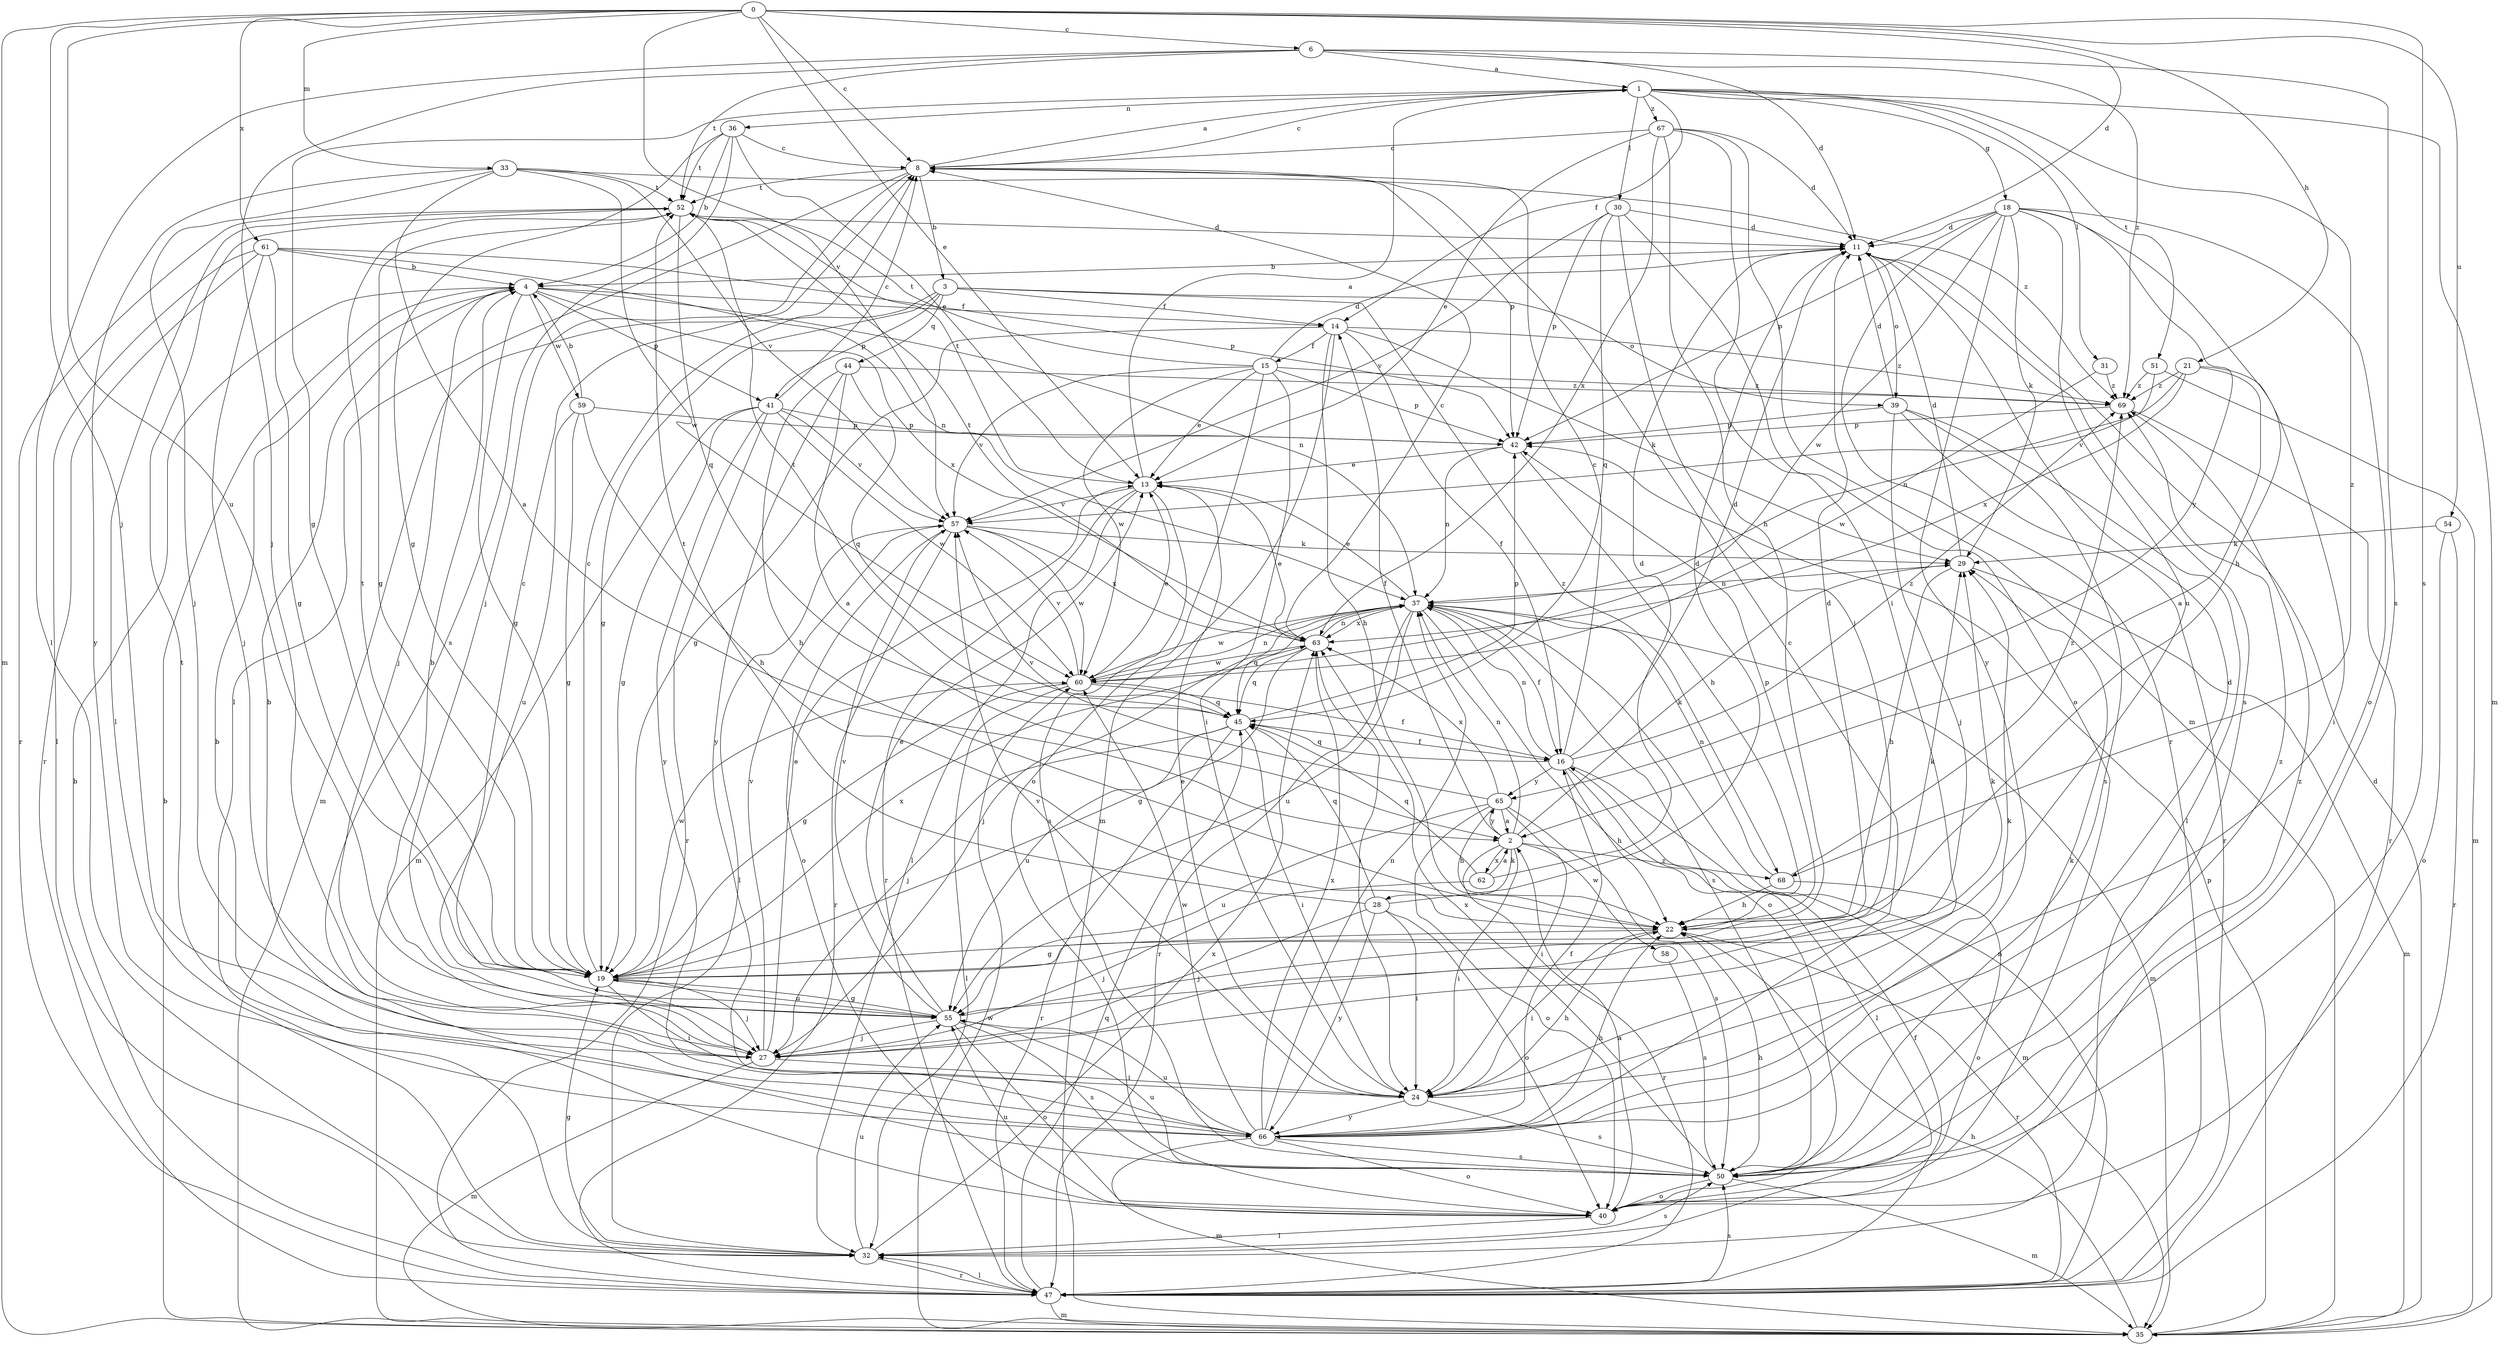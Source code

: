 strict digraph  {
0;
1;
2;
3;
4;
6;
8;
11;
13;
14;
15;
16;
18;
19;
21;
22;
24;
27;
28;
29;
30;
31;
32;
33;
35;
36;
37;
39;
40;
41;
42;
44;
45;
47;
50;
51;
52;
54;
55;
57;
58;
59;
60;
61;
62;
63;
65;
66;
67;
68;
69;
0 -> 6  [label=c];
0 -> 8  [label=c];
0 -> 11  [label=d];
0 -> 13  [label=e];
0 -> 21  [label=h];
0 -> 27  [label=j];
0 -> 33  [label=m];
0 -> 35  [label=m];
0 -> 50  [label=s];
0 -> 54  [label=u];
0 -> 55  [label=u];
0 -> 57  [label=v];
0 -> 61  [label=x];
1 -> 8  [label=c];
1 -> 14  [label=f];
1 -> 18  [label=g];
1 -> 19  [label=g];
1 -> 30  [label=l];
1 -> 31  [label=l];
1 -> 35  [label=m];
1 -> 36  [label=n];
1 -> 51  [label=t];
1 -> 67  [label=z];
1 -> 68  [label=z];
2 -> 14  [label=f];
2 -> 24  [label=i];
2 -> 28  [label=k];
2 -> 29  [label=k];
2 -> 37  [label=n];
2 -> 47  [label=r];
2 -> 58  [label=w];
2 -> 62  [label=x];
2 -> 65  [label=y];
2 -> 68  [label=z];
3 -> 14  [label=f];
3 -> 19  [label=g];
3 -> 35  [label=m];
3 -> 39  [label=o];
3 -> 41  [label=p];
3 -> 44  [label=q];
3 -> 68  [label=z];
4 -> 14  [label=f];
4 -> 19  [label=g];
4 -> 27  [label=j];
4 -> 37  [label=n];
4 -> 41  [label=p];
4 -> 59  [label=w];
4 -> 63  [label=x];
6 -> 1  [label=a];
6 -> 11  [label=d];
6 -> 27  [label=j];
6 -> 32  [label=l];
6 -> 50  [label=s];
6 -> 52  [label=t];
6 -> 69  [label=z];
8 -> 1  [label=a];
8 -> 3  [label=b];
8 -> 27  [label=j];
8 -> 32  [label=l];
8 -> 42  [label=p];
8 -> 52  [label=t];
11 -> 4  [label=b];
11 -> 39  [label=o];
11 -> 50  [label=s];
13 -> 1  [label=a];
13 -> 32  [label=l];
13 -> 47  [label=r];
13 -> 50  [label=s];
13 -> 52  [label=t];
13 -> 57  [label=v];
14 -> 15  [label=f];
14 -> 16  [label=f];
14 -> 19  [label=g];
14 -> 22  [label=h];
14 -> 29  [label=k];
14 -> 35  [label=m];
14 -> 69  [label=z];
15 -> 11  [label=d];
15 -> 13  [label=e];
15 -> 24  [label=i];
15 -> 40  [label=o];
15 -> 42  [label=p];
15 -> 52  [label=t];
15 -> 57  [label=v];
15 -> 60  [label=w];
15 -> 69  [label=z];
16 -> 8  [label=c];
16 -> 11  [label=d];
16 -> 22  [label=h];
16 -> 32  [label=l];
16 -> 35  [label=m];
16 -> 37  [label=n];
16 -> 45  [label=q];
16 -> 65  [label=y];
16 -> 69  [label=z];
18 -> 11  [label=d];
18 -> 22  [label=h];
18 -> 29  [label=k];
18 -> 40  [label=o];
18 -> 42  [label=p];
18 -> 47  [label=r];
18 -> 55  [label=u];
18 -> 60  [label=w];
18 -> 65  [label=y];
18 -> 66  [label=y];
19 -> 8  [label=c];
19 -> 11  [label=d];
19 -> 24  [label=i];
19 -> 27  [label=j];
19 -> 29  [label=k];
19 -> 52  [label=t];
19 -> 55  [label=u];
19 -> 60  [label=w];
19 -> 63  [label=x];
21 -> 2  [label=a];
21 -> 24  [label=i];
21 -> 57  [label=v];
21 -> 63  [label=x];
21 -> 69  [label=z];
22 -> 19  [label=g];
22 -> 24  [label=i];
22 -> 42  [label=p];
22 -> 47  [label=r];
24 -> 13  [label=e];
24 -> 22  [label=h];
24 -> 29  [label=k];
24 -> 50  [label=s];
24 -> 57  [label=v];
24 -> 66  [label=y];
27 -> 4  [label=b];
27 -> 13  [label=e];
27 -> 24  [label=i];
27 -> 35  [label=m];
27 -> 57  [label=v];
28 -> 11  [label=d];
28 -> 24  [label=i];
28 -> 27  [label=j];
28 -> 40  [label=o];
28 -> 45  [label=q];
28 -> 52  [label=t];
28 -> 66  [label=y];
29 -> 11  [label=d];
29 -> 22  [label=h];
29 -> 35  [label=m];
29 -> 37  [label=n];
30 -> 11  [label=d];
30 -> 27  [label=j];
30 -> 40  [label=o];
30 -> 42  [label=p];
30 -> 45  [label=q];
30 -> 57  [label=v];
31 -> 60  [label=w];
31 -> 69  [label=z];
32 -> 19  [label=g];
32 -> 47  [label=r];
32 -> 50  [label=s];
32 -> 55  [label=u];
32 -> 63  [label=x];
33 -> 2  [label=a];
33 -> 27  [label=j];
33 -> 52  [label=t];
33 -> 57  [label=v];
33 -> 60  [label=w];
33 -> 66  [label=y];
33 -> 69  [label=z];
35 -> 4  [label=b];
35 -> 11  [label=d];
35 -> 22  [label=h];
35 -> 42  [label=p];
35 -> 60  [label=w];
36 -> 4  [label=b];
36 -> 8  [label=c];
36 -> 13  [label=e];
36 -> 19  [label=g];
36 -> 50  [label=s];
36 -> 52  [label=t];
37 -> 13  [label=e];
37 -> 16  [label=f];
37 -> 27  [label=j];
37 -> 35  [label=m];
37 -> 40  [label=o];
37 -> 45  [label=q];
37 -> 47  [label=r];
37 -> 50  [label=s];
37 -> 55  [label=u];
37 -> 60  [label=w];
37 -> 63  [label=x];
39 -> 11  [label=d];
39 -> 27  [label=j];
39 -> 32  [label=l];
39 -> 42  [label=p];
39 -> 47  [label=r];
39 -> 50  [label=s];
40 -> 2  [label=a];
40 -> 4  [label=b];
40 -> 32  [label=l];
40 -> 55  [label=u];
41 -> 8  [label=c];
41 -> 19  [label=g];
41 -> 35  [label=m];
41 -> 42  [label=p];
41 -> 47  [label=r];
41 -> 57  [label=v];
41 -> 60  [label=w];
41 -> 66  [label=y];
42 -> 13  [label=e];
42 -> 22  [label=h];
42 -> 37  [label=n];
44 -> 2  [label=a];
44 -> 22  [label=h];
44 -> 45  [label=q];
44 -> 66  [label=y];
44 -> 69  [label=z];
45 -> 16  [label=f];
45 -> 24  [label=i];
45 -> 27  [label=j];
45 -> 42  [label=p];
45 -> 47  [label=r];
45 -> 52  [label=t];
45 -> 55  [label=u];
47 -> 4  [label=b];
47 -> 16  [label=f];
47 -> 32  [label=l];
47 -> 35  [label=m];
47 -> 37  [label=n];
47 -> 45  [label=q];
47 -> 50  [label=s];
50 -> 22  [label=h];
50 -> 29  [label=k];
50 -> 35  [label=m];
50 -> 40  [label=o];
50 -> 55  [label=u];
50 -> 63  [label=x];
50 -> 69  [label=z];
51 -> 35  [label=m];
51 -> 37  [label=n];
51 -> 69  [label=z];
52 -> 11  [label=d];
52 -> 19  [label=g];
52 -> 32  [label=l];
52 -> 45  [label=q];
52 -> 47  [label=r];
54 -> 29  [label=k];
54 -> 40  [label=o];
54 -> 47  [label=r];
55 -> 8  [label=c];
55 -> 13  [label=e];
55 -> 19  [label=g];
55 -> 27  [label=j];
55 -> 29  [label=k];
55 -> 40  [label=o];
55 -> 50  [label=s];
55 -> 57  [label=v];
57 -> 29  [label=k];
57 -> 32  [label=l];
57 -> 40  [label=o];
57 -> 47  [label=r];
57 -> 60  [label=w];
57 -> 63  [label=x];
58 -> 50  [label=s];
59 -> 4  [label=b];
59 -> 19  [label=g];
59 -> 22  [label=h];
59 -> 42  [label=p];
59 -> 55  [label=u];
60 -> 13  [label=e];
60 -> 16  [label=f];
60 -> 19  [label=g];
60 -> 32  [label=l];
60 -> 37  [label=n];
60 -> 45  [label=q];
60 -> 57  [label=v];
61 -> 4  [label=b];
61 -> 19  [label=g];
61 -> 27  [label=j];
61 -> 32  [label=l];
61 -> 37  [label=n];
61 -> 42  [label=p];
61 -> 47  [label=r];
62 -> 2  [label=a];
62 -> 11  [label=d];
62 -> 27  [label=j];
62 -> 45  [label=q];
63 -> 8  [label=c];
63 -> 13  [label=e];
63 -> 19  [label=g];
63 -> 24  [label=i];
63 -> 37  [label=n];
63 -> 45  [label=q];
63 -> 52  [label=t];
63 -> 60  [label=w];
65 -> 2  [label=a];
65 -> 22  [label=h];
65 -> 24  [label=i];
65 -> 40  [label=o];
65 -> 50  [label=s];
65 -> 55  [label=u];
65 -> 57  [label=v];
65 -> 63  [label=x];
66 -> 4  [label=b];
66 -> 8  [label=c];
66 -> 11  [label=d];
66 -> 16  [label=f];
66 -> 22  [label=h];
66 -> 35  [label=m];
66 -> 37  [label=n];
66 -> 40  [label=o];
66 -> 50  [label=s];
66 -> 52  [label=t];
66 -> 55  [label=u];
66 -> 60  [label=w];
66 -> 63  [label=x];
66 -> 69  [label=z];
67 -> 8  [label=c];
67 -> 11  [label=d];
67 -> 13  [label=e];
67 -> 22  [label=h];
67 -> 24  [label=i];
67 -> 35  [label=m];
67 -> 63  [label=x];
68 -> 22  [label=h];
68 -> 37  [label=n];
68 -> 40  [label=o];
68 -> 69  [label=z];
69 -> 42  [label=p];
69 -> 47  [label=r];
}
